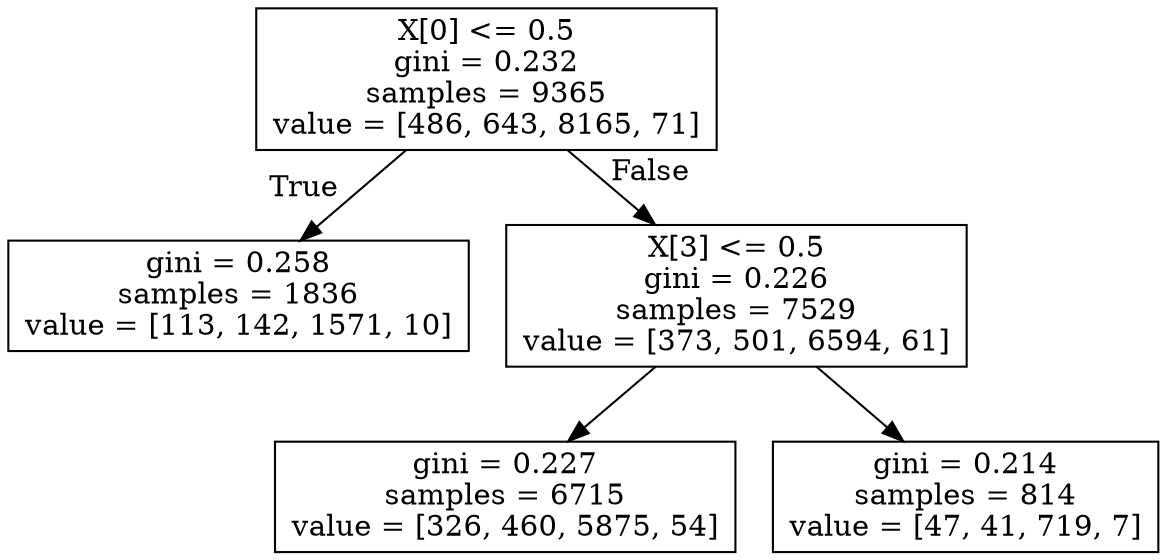 digraph Tree {
node [shape=box] ;
0 [label="X[0] <= 0.5\ngini = 0.232\nsamples = 9365\nvalue = [486, 643, 8165, 71]"] ;
1 [label="gini = 0.258\nsamples = 1836\nvalue = [113, 142, 1571, 10]"] ;
0 -> 1 [labeldistance=2.5, labelangle=45, headlabel="True"] ;
2 [label="X[3] <= 0.5\ngini = 0.226\nsamples = 7529\nvalue = [373, 501, 6594, 61]"] ;
0 -> 2 [labeldistance=2.5, labelangle=-45, headlabel="False"] ;
3 [label="gini = 0.227\nsamples = 6715\nvalue = [326, 460, 5875, 54]"] ;
2 -> 3 ;
4 [label="gini = 0.214\nsamples = 814\nvalue = [47, 41, 719, 7]"] ;
2 -> 4 ;
}